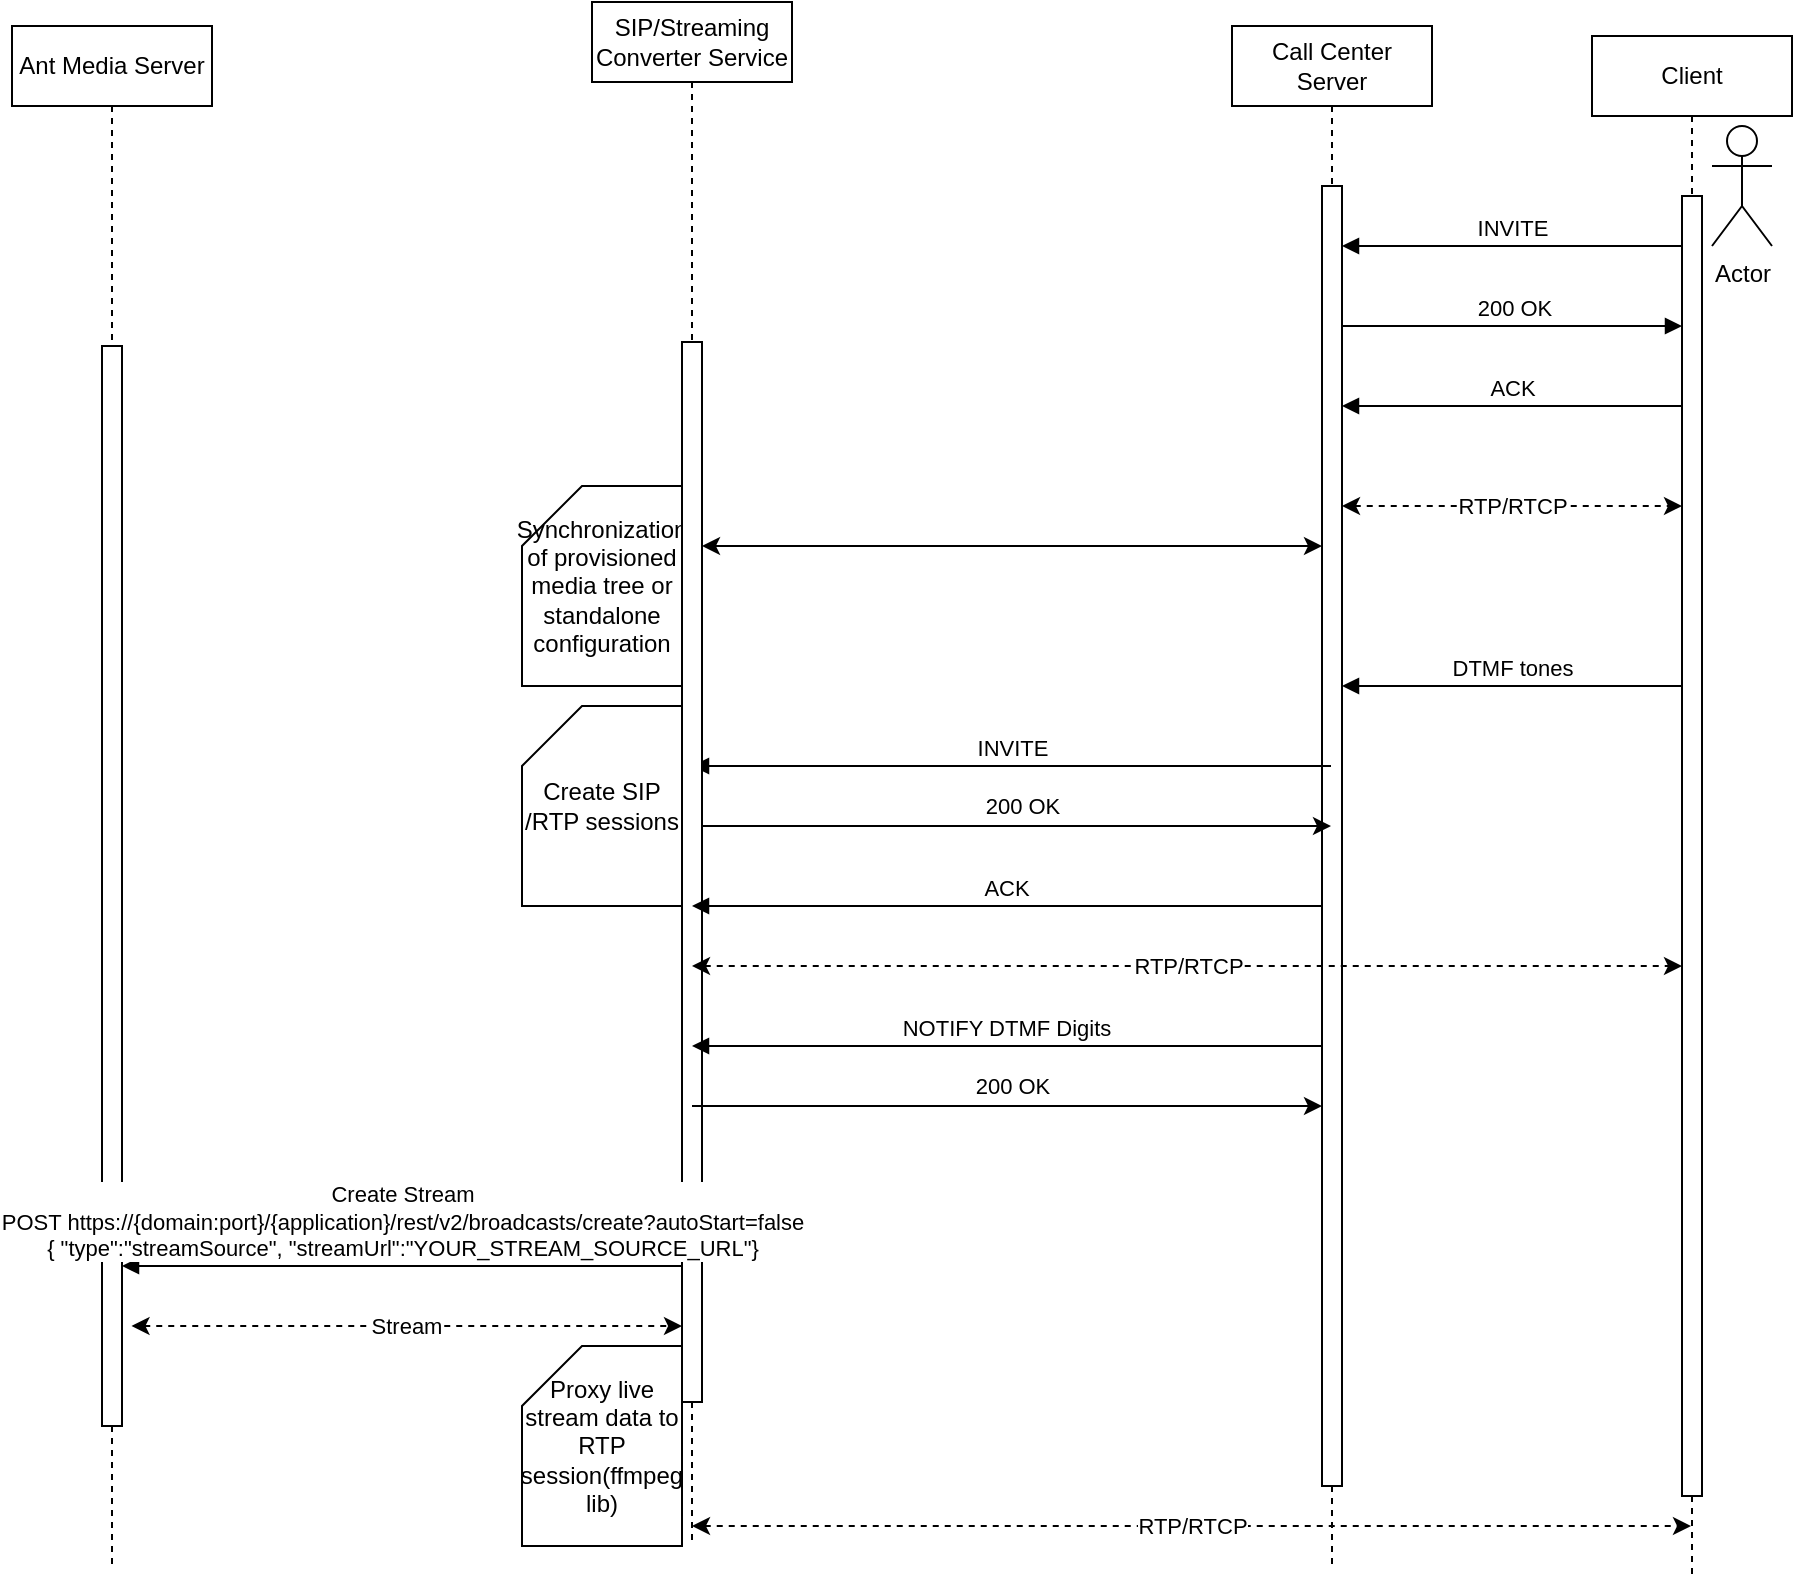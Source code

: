 <mxfile version="20.8.23" type="github" pages="4">
  <diagram name="Page-1" id="2YBvvXClWsGukQMizWep">
    <mxGraphModel dx="1235" dy="582" grid="1" gridSize="10" guides="1" tooltips="1" connect="1" arrows="1" fold="1" page="1" pageScale="1" pageWidth="1169" pageHeight="827" math="0" shadow="0">
      <root>
        <mxCell id="0" />
        <mxCell id="1" parent="0" />
        <mxCell id="aM9ryv3xv72pqoxQDRHE-5" value="Call Center Server" style="shape=umlLifeline;perimeter=lifelinePerimeter;whiteSpace=wrap;html=1;container=0;dropTarget=0;collapsible=0;recursiveResize=0;outlineConnect=0;portConstraint=eastwest;newEdgeStyle={&quot;edgeStyle&quot;:&quot;elbowEdgeStyle&quot;,&quot;elbow&quot;:&quot;vertical&quot;,&quot;curved&quot;:0,&quot;rounded&quot;:0};" parent="1" vertex="1">
          <mxGeometry x="690" y="40" width="100" height="770" as="geometry" />
        </mxCell>
        <mxCell id="aM9ryv3xv72pqoxQDRHE-6" value="" style="html=1;points=[];perimeter=orthogonalPerimeter;outlineConnect=0;targetShapes=umlLifeline;portConstraint=eastwest;newEdgeStyle={&quot;edgeStyle&quot;:&quot;elbowEdgeStyle&quot;,&quot;elbow&quot;:&quot;vertical&quot;,&quot;curved&quot;:0,&quot;rounded&quot;:0};" parent="aM9ryv3xv72pqoxQDRHE-5" vertex="1">
          <mxGeometry x="45" y="80" width="10" height="650" as="geometry" />
        </mxCell>
        <mxCell id="DD67O1B9OSoniIuFbWWG-1" value="Client" style="shape=umlLifeline;perimeter=lifelinePerimeter;whiteSpace=wrap;html=1;container=0;dropTarget=0;collapsible=0;recursiveResize=0;outlineConnect=0;portConstraint=eastwest;newEdgeStyle={&quot;edgeStyle&quot;:&quot;elbowEdgeStyle&quot;,&quot;elbow&quot;:&quot;vertical&quot;,&quot;curved&quot;:0,&quot;rounded&quot;:0};" parent="1" vertex="1">
          <mxGeometry x="870" y="45" width="100" height="770" as="geometry" />
        </mxCell>
        <mxCell id="DD67O1B9OSoniIuFbWWG-2" value="" style="html=1;points=[];perimeter=orthogonalPerimeter;outlineConnect=0;targetShapes=umlLifeline;portConstraint=eastwest;newEdgeStyle={&quot;edgeStyle&quot;:&quot;elbowEdgeStyle&quot;,&quot;elbow&quot;:&quot;vertical&quot;,&quot;curved&quot;:0,&quot;rounded&quot;:0};" parent="DD67O1B9OSoniIuFbWWG-1" vertex="1">
          <mxGeometry x="45" y="80" width="10" height="650" as="geometry" />
        </mxCell>
        <mxCell id="DD67O1B9OSoniIuFbWWG-3" value="INVITE" style="html=1;verticalAlign=bottom;endArrow=block;edgeStyle=elbowEdgeStyle;elbow=vertical;curved=0;rounded=0;" parent="1" source="DD67O1B9OSoniIuFbWWG-2" target="aM9ryv3xv72pqoxQDRHE-6" edge="1">
          <mxGeometry x="0.003" relative="1" as="geometry">
            <mxPoint x="245" y="140" as="sourcePoint" />
            <Array as="points">
              <mxPoint x="870" y="150" />
              <mxPoint x="830" y="170" />
              <mxPoint x="330" y="140" />
            </Array>
            <mxPoint x="760" y="130" as="targetPoint" />
            <mxPoint as="offset" />
          </mxGeometry>
        </mxCell>
        <mxCell id="DD67O1B9OSoniIuFbWWG-4" value="200 OK" style="html=1;verticalAlign=bottom;endArrow=block;edgeStyle=elbowEdgeStyle;elbow=vertical;curved=0;rounded=0;" parent="1" source="aM9ryv3xv72pqoxQDRHE-6" target="DD67O1B9OSoniIuFbWWG-2" edge="1">
          <mxGeometry x="0.003" relative="1" as="geometry">
            <mxPoint x="750.5" y="199" as="sourcePoint" />
            <Array as="points">
              <mxPoint x="860" y="190" />
              <mxPoint x="840" y="200" />
              <mxPoint x="861" y="159" />
              <mxPoint x="871" y="159" />
              <mxPoint x="861" y="149" />
              <mxPoint x="341" y="159" />
            </Array>
            <mxPoint x="900" y="210" as="targetPoint" />
            <mxPoint as="offset" />
          </mxGeometry>
        </mxCell>
        <mxCell id="DD67O1B9OSoniIuFbWWG-5" value="ACK" style="html=1;verticalAlign=bottom;endArrow=block;edgeStyle=elbowEdgeStyle;elbow=vertical;curved=0;rounded=0;" parent="1" source="DD67O1B9OSoniIuFbWWG-2" target="aM9ryv3xv72pqoxQDRHE-6" edge="1">
          <mxGeometry x="0.003" relative="1" as="geometry">
            <mxPoint x="900" y="240" as="sourcePoint" />
            <Array as="points">
              <mxPoint x="850" y="230" />
              <mxPoint x="870" y="220" />
              <mxPoint x="340" y="250" />
            </Array>
            <mxPoint x="770" y="240" as="targetPoint" />
            <mxPoint as="offset" />
          </mxGeometry>
        </mxCell>
        <mxCell id="DD67O1B9OSoniIuFbWWG-11" value="Ant Media Server" style="shape=umlLifeline;perimeter=lifelinePerimeter;whiteSpace=wrap;html=1;container=0;dropTarget=0;collapsible=0;recursiveResize=0;outlineConnect=0;portConstraint=eastwest;newEdgeStyle={&quot;edgeStyle&quot;:&quot;elbowEdgeStyle&quot;,&quot;elbow&quot;:&quot;vertical&quot;,&quot;curved&quot;:0,&quot;rounded&quot;:0};" parent="1" vertex="1">
          <mxGeometry x="80" y="40" width="100" height="770" as="geometry" />
        </mxCell>
        <mxCell id="DD67O1B9OSoniIuFbWWG-12" value="" style="html=1;points=[];perimeter=orthogonalPerimeter;outlineConnect=0;targetShapes=umlLifeline;portConstraint=eastwest;newEdgeStyle={&quot;edgeStyle&quot;:&quot;elbowEdgeStyle&quot;,&quot;elbow&quot;:&quot;vertical&quot;,&quot;curved&quot;:0,&quot;rounded&quot;:0};" parent="DD67O1B9OSoniIuFbWWG-11" vertex="1">
          <mxGeometry x="45" y="160" width="10" height="540" as="geometry" />
        </mxCell>
        <mxCell id="DD67O1B9OSoniIuFbWWG-13" value="DTMF tones" style="html=1;verticalAlign=bottom;endArrow=block;edgeStyle=elbowEdgeStyle;elbow=vertical;curved=0;rounded=0;" parent="1" source="DD67O1B9OSoniIuFbWWG-2" target="aM9ryv3xv72pqoxQDRHE-6" edge="1">
          <mxGeometry x="0.003" relative="1" as="geometry">
            <mxPoint x="900" y="370" as="sourcePoint" />
            <Array as="points">
              <mxPoint x="875" y="370" />
              <mxPoint x="835" y="390" />
              <mxPoint x="335" y="360" />
            </Array>
            <mxPoint x="760" y="370" as="targetPoint" />
            <mxPoint as="offset" />
          </mxGeometry>
        </mxCell>
        <mxCell id="DD67O1B9OSoniIuFbWWG-14" value="INVITE" style="html=1;verticalAlign=bottom;endArrow=block;edgeStyle=elbowEdgeStyle;elbow=vertical;curved=0;rounded=0;" parent="1" source="aM9ryv3xv72pqoxQDRHE-5" target="DD67O1B9OSoniIuFbWWG-26" edge="1">
          <mxGeometry x="0.003" relative="1" as="geometry">
            <mxPoint x="720" y="410" as="sourcePoint" />
            <Array as="points">
              <mxPoint x="680" y="410" />
              <mxPoint x="650" y="430" />
              <mxPoint x="600" y="340" />
              <mxPoint x="670" y="370" />
              <mxPoint x="920" y="310" />
              <mxPoint x="840" y="160" />
              <mxPoint x="340" y="130" />
            </Array>
            <mxPoint x="430" y="410" as="targetPoint" />
            <mxPoint as="offset" />
          </mxGeometry>
        </mxCell>
        <mxCell id="DD67O1B9OSoniIuFbWWG-15" value="Synchronization of provisioned media tree or standalone configuration" style="shape=card;whiteSpace=wrap;html=1;" parent="1" vertex="1">
          <mxGeometry x="335" y="270" width="80" height="100" as="geometry" />
        </mxCell>
        <mxCell id="DD67O1B9OSoniIuFbWWG-18" value="" style="endArrow=classic;startArrow=classic;html=1;rounded=0;" parent="1" source="DD67O1B9OSoniIuFbWWG-27" target="aM9ryv3xv72pqoxQDRHE-6" edge="1">
          <mxGeometry width="50" height="50" relative="1" as="geometry">
            <mxPoint x="450" y="300" as="sourcePoint" />
            <mxPoint x="740" y="300" as="targetPoint" />
            <Array as="points">
              <mxPoint x="500" y="300" />
            </Array>
          </mxGeometry>
        </mxCell>
        <mxCell id="DD67O1B9OSoniIuFbWWG-22" value="RTP/RTCP" style="endArrow=classic;startArrow=classic;html=1;rounded=0;strokeColor=default;dashed=1;" parent="1" source="aM9ryv3xv72pqoxQDRHE-6" target="DD67O1B9OSoniIuFbWWG-2" edge="1">
          <mxGeometry width="50" height="50" relative="1" as="geometry">
            <mxPoint x="760" y="280" as="sourcePoint" />
            <mxPoint x="900" y="280" as="targetPoint" />
            <Array as="points">
              <mxPoint x="840" y="280" />
            </Array>
          </mxGeometry>
        </mxCell>
        <mxCell id="DD67O1B9OSoniIuFbWWG-24" value="Create SIP&lt;br&gt;/RTP sessions" style="shape=card;whiteSpace=wrap;html=1;" parent="1" vertex="1">
          <mxGeometry x="335" y="380" width="80" height="100" as="geometry" />
        </mxCell>
        <mxCell id="DD67O1B9OSoniIuFbWWG-25" value="RTP/RTCP" style="endArrow=classic;startArrow=classic;html=1;rounded=0;strokeColor=default;dashed=1;" parent="1" source="DD67O1B9OSoniIuFbWWG-26" target="DD67O1B9OSoniIuFbWWG-1" edge="1">
          <mxGeometry width="50" height="50" relative="1" as="geometry">
            <mxPoint x="430" y="790" as="sourcePoint" />
            <mxPoint x="900.5" y="790" as="targetPoint" />
            <Array as="points">
              <mxPoint x="675.5" y="790" />
            </Array>
          </mxGeometry>
        </mxCell>
        <mxCell id="DD67O1B9OSoniIuFbWWG-26" value="SIP/Streaming Converter Service" style="shape=umlLifeline;perimeter=lifelinePerimeter;whiteSpace=wrap;html=1;container=0;dropTarget=0;collapsible=0;recursiveResize=0;outlineConnect=0;portConstraint=eastwest;newEdgeStyle={&quot;edgeStyle&quot;:&quot;elbowEdgeStyle&quot;,&quot;elbow&quot;:&quot;vertical&quot;,&quot;curved&quot;:0,&quot;rounded&quot;:0};" parent="1" vertex="1">
          <mxGeometry x="370" y="28" width="100" height="770" as="geometry" />
        </mxCell>
        <mxCell id="DD67O1B9OSoniIuFbWWG-27" value="" style="html=1;points=[];perimeter=orthogonalPerimeter;outlineConnect=0;targetShapes=umlLifeline;portConstraint=eastwest;newEdgeStyle={&quot;edgeStyle&quot;:&quot;elbowEdgeStyle&quot;,&quot;elbow&quot;:&quot;vertical&quot;,&quot;curved&quot;:0,&quot;rounded&quot;:0};" parent="DD67O1B9OSoniIuFbWWG-26" vertex="1">
          <mxGeometry x="45" y="170" width="10" height="530" as="geometry" />
        </mxCell>
        <mxCell id="DD67O1B9OSoniIuFbWWG-28" value="Create Stream&lt;br&gt;POST https://{domain:port}/{application}/rest/v2/broadcasts/create?autoStart=false&lt;br&gt;{ &quot;type&quot;:&quot;streamSource&quot;, &quot;streamUrl&quot;:&quot;YOUR_STREAM_SOURCE_URL&quot;}" style="html=1;verticalAlign=bottom;endArrow=block;edgeStyle=elbowEdgeStyle;elbow=vertical;curved=0;rounded=0;" parent="1" edge="1">
          <mxGeometry x="0.003" relative="1" as="geometry">
            <mxPoint x="415.0" y="660" as="sourcePoint" />
            <Array as="points">
              <mxPoint x="290" y="660" />
              <mxPoint x="390" y="630" />
              <mxPoint x="360" y="650" />
              <mxPoint x="310" y="560" />
              <mxPoint x="380" y="590" />
              <mxPoint x="630" y="530" />
              <mxPoint x="550" y="380" />
              <mxPoint x="50" y="350" />
            </Array>
            <mxPoint x="135" y="660" as="targetPoint" />
            <mxPoint as="offset" />
          </mxGeometry>
        </mxCell>
        <mxCell id="DD67O1B9OSoniIuFbWWG-29" value="" style="endArrow=classic;html=1;rounded=0;strokeColor=default;" parent="1" source="DD67O1B9OSoniIuFbWWG-27" target="aM9ryv3xv72pqoxQDRHE-5" edge="1">
          <mxGeometry width="50" height="50" relative="1" as="geometry">
            <mxPoint x="425.0" y="440" as="sourcePoint" />
            <mxPoint x="720" y="440" as="targetPoint" />
            <Array as="points">
              <mxPoint x="650" y="440" />
            </Array>
          </mxGeometry>
        </mxCell>
        <mxCell id="DD67O1B9OSoniIuFbWWG-31" value="200 OK" style="edgeLabel;html=1;align=center;verticalAlign=middle;resizable=0;points=[];" parent="DD67O1B9OSoniIuFbWWG-29" vertex="1" connectable="0">
          <mxGeometry x="0.015" y="4" relative="1" as="geometry">
            <mxPoint y="-6" as="offset" />
          </mxGeometry>
        </mxCell>
        <mxCell id="DD67O1B9OSoniIuFbWWG-33" value="ACK" style="html=1;verticalAlign=bottom;endArrow=block;edgeStyle=elbowEdgeStyle;elbow=vertical;curved=0;rounded=0;" parent="1" source="aM9ryv3xv72pqoxQDRHE-6" target="DD67O1B9OSoniIuFbWWG-26" edge="1">
          <mxGeometry x="0.003" relative="1" as="geometry">
            <mxPoint x="720" y="480" as="sourcePoint" />
            <Array as="points">
              <mxPoint x="680" y="480" />
              <mxPoint x="650" y="500" />
              <mxPoint x="600" y="410" />
              <mxPoint x="670" y="440" />
              <mxPoint x="920" y="380" />
              <mxPoint x="840" y="230" />
              <mxPoint x="340" y="200" />
            </Array>
            <mxPoint x="450" y="480" as="targetPoint" />
            <mxPoint as="offset" />
          </mxGeometry>
        </mxCell>
        <mxCell id="DD67O1B9OSoniIuFbWWG-34" value="Stream" style="endArrow=classic;startArrow=classic;html=1;rounded=0;strokeColor=default;dashed=1;" parent="1" edge="1">
          <mxGeometry x="-0.004" width="50" height="50" relative="1" as="geometry">
            <mxPoint x="139.75" y="690" as="sourcePoint" />
            <mxPoint x="415.0" y="690" as="targetPoint" />
            <Array as="points">
              <mxPoint x="385.25" y="690" />
            </Array>
            <mxPoint as="offset" />
          </mxGeometry>
        </mxCell>
        <mxCell id="DD67O1B9OSoniIuFbWWG-35" value="Proxy live stream data to RTP session(ffmpeg lib)" style="shape=card;whiteSpace=wrap;html=1;" parent="1" vertex="1">
          <mxGeometry x="335" y="700" width="80" height="100" as="geometry" />
        </mxCell>
        <mxCell id="DD67O1B9OSoniIuFbWWG-36" value="RTP/RTCP" style="endArrow=classic;startArrow=classic;html=1;rounded=0;strokeColor=default;dashed=1;" parent="1" source="DD67O1B9OSoniIuFbWWG-26" target="DD67O1B9OSoniIuFbWWG-2" edge="1">
          <mxGeometry width="50" height="50" relative="1" as="geometry">
            <mxPoint x="450" y="510" as="sourcePoint" />
            <mxPoint x="890" y="510" as="targetPoint" />
            <Array as="points">
              <mxPoint x="675.5" y="510" />
            </Array>
          </mxGeometry>
        </mxCell>
        <mxCell id="DD67O1B9OSoniIuFbWWG-37" value="NOTIFY DTMF Digits" style="html=1;verticalAlign=bottom;endArrow=block;edgeStyle=elbowEdgeStyle;elbow=vertical;curved=0;rounded=0;" parent="1" source="aM9ryv3xv72pqoxQDRHE-6" target="DD67O1B9OSoniIuFbWWG-26" edge="1">
          <mxGeometry x="0.003" relative="1" as="geometry">
            <mxPoint x="720" y="550" as="sourcePoint" />
            <Array as="points">
              <mxPoint x="680" y="550" />
              <mxPoint x="650" y="570" />
              <mxPoint x="600" y="480" />
              <mxPoint x="670" y="510" />
              <mxPoint x="920" y="450" />
              <mxPoint x="840" y="300" />
              <mxPoint x="340" y="270" />
            </Array>
            <mxPoint x="450" y="550" as="targetPoint" />
            <mxPoint as="offset" />
          </mxGeometry>
        </mxCell>
        <mxCell id="DD67O1B9OSoniIuFbWWG-38" value="" style="endArrow=classic;html=1;rounded=0;strokeColor=default;" parent="1" source="DD67O1B9OSoniIuFbWWG-26" target="aM9ryv3xv72pqoxQDRHE-6" edge="1">
          <mxGeometry width="50" height="50" relative="1" as="geometry">
            <mxPoint x="450" y="580" as="sourcePoint" />
            <mxPoint x="720" y="580" as="targetPoint" />
            <Array as="points">
              <mxPoint x="650" y="580" />
            </Array>
          </mxGeometry>
        </mxCell>
        <mxCell id="DD67O1B9OSoniIuFbWWG-39" value="200 OK" style="edgeLabel;html=1;align=center;verticalAlign=middle;resizable=0;points=[];" parent="DD67O1B9OSoniIuFbWWG-38" vertex="1" connectable="0">
          <mxGeometry x="0.015" y="4" relative="1" as="geometry">
            <mxPoint y="-6" as="offset" />
          </mxGeometry>
        </mxCell>
        <mxCell id="dTiGiV_YrJ4YOTZFg8h_-1" value="Actor" style="shape=umlActor;verticalLabelPosition=bottom;verticalAlign=top;html=1;outlineConnect=0;" parent="1" vertex="1">
          <mxGeometry x="930" y="90" width="30" height="60" as="geometry" />
        </mxCell>
      </root>
    </mxGraphModel>
  </diagram>
  <diagram name="Kopyası Page-1" id="iPNiJZSY_i6xvGlJ2TiY">
    <mxGraphModel dx="1235" dy="578" grid="1" gridSize="10" guides="1" tooltips="1" connect="1" arrows="1" fold="1" page="1" pageScale="1" pageWidth="1169" pageHeight="827" math="0" shadow="0">
      <root>
        <mxCell id="HNETgIzHI6axtzU-nUiD-0" />
        <mxCell id="HNETgIzHI6axtzU-nUiD-1" parent="HNETgIzHI6axtzU-nUiD-0" />
        <mxCell id="HNETgIzHI6axtzU-nUiD-2" value="Call Center Server" style="shape=umlLifeline;perimeter=lifelinePerimeter;whiteSpace=wrap;html=1;container=0;dropTarget=0;collapsible=0;recursiveResize=0;outlineConnect=0;portConstraint=eastwest;newEdgeStyle={&quot;edgeStyle&quot;:&quot;elbowEdgeStyle&quot;,&quot;elbow&quot;:&quot;vertical&quot;,&quot;curved&quot;:0,&quot;rounded&quot;:0};" vertex="1" parent="HNETgIzHI6axtzU-nUiD-1">
          <mxGeometry x="690" y="40" width="100" height="770" as="geometry" />
        </mxCell>
        <mxCell id="HNETgIzHI6axtzU-nUiD-4" value="Client" style="shape=umlLifeline;perimeter=lifelinePerimeter;whiteSpace=wrap;html=1;container=0;dropTarget=0;collapsible=0;recursiveResize=0;outlineConnect=0;portConstraint=eastwest;newEdgeStyle={&quot;edgeStyle&quot;:&quot;elbowEdgeStyle&quot;,&quot;elbow&quot;:&quot;vertical&quot;,&quot;curved&quot;:0,&quot;rounded&quot;:0};" vertex="1" parent="HNETgIzHI6axtzU-nUiD-1">
          <mxGeometry x="870" y="45" width="100" height="770" as="geometry" />
        </mxCell>
        <mxCell id="HNETgIzHI6axtzU-nUiD-6" value="INVITE" style="html=1;verticalAlign=bottom;endArrow=block;edgeStyle=elbowEdgeStyle;elbow=vertical;curved=0;rounded=0;" edge="1" parent="HNETgIzHI6axtzU-nUiD-1">
          <mxGeometry x="0.003" relative="1" as="geometry">
            <mxPoint x="915" y="150" as="sourcePoint" />
            <Array as="points">
              <mxPoint x="870" y="150" />
              <mxPoint x="830" y="170" />
              <mxPoint x="330" y="140" />
            </Array>
            <mxPoint x="745" y="150" as="targetPoint" />
            <mxPoint as="offset" />
          </mxGeometry>
        </mxCell>
        <mxCell id="HNETgIzHI6axtzU-nUiD-7" value="200 OK" style="html=1;verticalAlign=bottom;endArrow=block;edgeStyle=elbowEdgeStyle;elbow=vertical;curved=0;rounded=0;" edge="1" parent="HNETgIzHI6axtzU-nUiD-1">
          <mxGeometry x="0.003" relative="1" as="geometry">
            <mxPoint x="745" y="190" as="sourcePoint" />
            <Array as="points">
              <mxPoint x="860" y="190" />
              <mxPoint x="840" y="200" />
              <mxPoint x="861" y="159" />
              <mxPoint x="871" y="159" />
              <mxPoint x="861" y="149" />
              <mxPoint x="341" y="159" />
            </Array>
            <mxPoint x="915" y="190" as="targetPoint" />
            <mxPoint as="offset" />
          </mxGeometry>
        </mxCell>
        <mxCell id="HNETgIzHI6axtzU-nUiD-8" value="ACK" style="html=1;verticalAlign=bottom;endArrow=block;edgeStyle=elbowEdgeStyle;elbow=vertical;curved=0;rounded=0;" edge="1" parent="HNETgIzHI6axtzU-nUiD-1">
          <mxGeometry x="0.003" relative="1" as="geometry">
            <mxPoint x="915" y="230" as="sourcePoint" />
            <Array as="points">
              <mxPoint x="850" y="230" />
              <mxPoint x="870" y="220" />
              <mxPoint x="340" y="250" />
            </Array>
            <mxPoint x="745" y="230" as="targetPoint" />
            <mxPoint as="offset" />
          </mxGeometry>
        </mxCell>
        <mxCell id="HNETgIzHI6axtzU-nUiD-9" value="Ant Media Server" style="shape=umlLifeline;perimeter=lifelinePerimeter;whiteSpace=wrap;html=1;container=0;dropTarget=0;collapsible=0;recursiveResize=0;outlineConnect=0;portConstraint=eastwest;newEdgeStyle={&quot;edgeStyle&quot;:&quot;elbowEdgeStyle&quot;,&quot;elbow&quot;:&quot;vertical&quot;,&quot;curved&quot;:0,&quot;rounded&quot;:0};" vertex="1" parent="HNETgIzHI6axtzU-nUiD-1">
          <mxGeometry x="80" y="40" width="100" height="770" as="geometry" />
        </mxCell>
        <mxCell id="HNETgIzHI6axtzU-nUiD-12" value="INVITE" style="html=1;verticalAlign=bottom;endArrow=block;edgeStyle=elbowEdgeStyle;elbow=vertical;curved=0;rounded=0;" edge="1" parent="HNETgIzHI6axtzU-nUiD-1" target="HNETgIzHI6axtzU-nUiD-18">
          <mxGeometry x="0.003" relative="1" as="geometry">
            <mxPoint x="915" y="410" as="sourcePoint" />
            <Array as="points">
              <mxPoint x="680" y="410" />
              <mxPoint x="650" y="430" />
              <mxPoint x="600" y="340" />
              <mxPoint x="670" y="370" />
              <mxPoint x="920" y="310" />
              <mxPoint x="840" y="160" />
              <mxPoint x="340" y="130" />
            </Array>
            <mxPoint x="430" y="410" as="targetPoint" />
            <mxPoint as="offset" />
          </mxGeometry>
        </mxCell>
        <mxCell id="HNETgIzHI6axtzU-nUiD-15" value="RTP/RTCP" style="endArrow=classic;startArrow=classic;html=1;rounded=0;strokeColor=default;dashed=1;" edge="1" parent="HNETgIzHI6axtzU-nUiD-1">
          <mxGeometry width="50" height="50" relative="1" as="geometry">
            <mxPoint x="745" y="280" as="sourcePoint" />
            <mxPoint x="915" y="280" as="targetPoint" />
            <Array as="points">
              <mxPoint x="840" y="280" />
            </Array>
          </mxGeometry>
        </mxCell>
        <mxCell id="HNETgIzHI6axtzU-nUiD-16" value="Create SIP&lt;br&gt;/RTP sessions" style="shape=card;whiteSpace=wrap;html=1;" vertex="1" parent="HNETgIzHI6axtzU-nUiD-1">
          <mxGeometry x="335" y="380" width="80" height="100" as="geometry" />
        </mxCell>
        <mxCell id="HNETgIzHI6axtzU-nUiD-17" value="RTP/RTCP" style="endArrow=classic;startArrow=classic;html=1;rounded=0;strokeColor=default;dashed=1;" edge="1" parent="HNETgIzHI6axtzU-nUiD-1" source="HNETgIzHI6axtzU-nUiD-18" target="HNETgIzHI6axtzU-nUiD-4">
          <mxGeometry width="50" height="50" relative="1" as="geometry">
            <mxPoint x="430" y="790" as="sourcePoint" />
            <mxPoint x="900.5" y="790" as="targetPoint" />
            <Array as="points">
              <mxPoint x="675.5" y="790" />
            </Array>
          </mxGeometry>
        </mxCell>
        <mxCell id="HNETgIzHI6axtzU-nUiD-18" value="SIP/Streaming Converter Service" style="shape=umlLifeline;perimeter=lifelinePerimeter;whiteSpace=wrap;html=1;container=0;dropTarget=0;collapsible=0;recursiveResize=0;outlineConnect=0;portConstraint=eastwest;newEdgeStyle={&quot;edgeStyle&quot;:&quot;elbowEdgeStyle&quot;,&quot;elbow&quot;:&quot;vertical&quot;,&quot;curved&quot;:0,&quot;rounded&quot;:0};" vertex="1" parent="HNETgIzHI6axtzU-nUiD-1">
          <mxGeometry x="370" y="28" width="100" height="770" as="geometry" />
        </mxCell>
        <mxCell id="HNETgIzHI6axtzU-nUiD-20" value="Create Stream&lt;br&gt;POST https://{domain:port}/{application}/rest/v2/broadcasts/create?autoStart=false&lt;br&gt;{ &quot;type&quot;:&quot;streamSource&quot;, &quot;streamUrl&quot;:&quot;YOUR_STREAM_SOURCE_URL&quot;}" style="html=1;verticalAlign=bottom;endArrow=block;edgeStyle=elbowEdgeStyle;elbow=vertical;curved=0;rounded=0;" edge="1" parent="HNETgIzHI6axtzU-nUiD-1">
          <mxGeometry x="0.003" relative="1" as="geometry">
            <mxPoint x="415.0" y="660" as="sourcePoint" />
            <Array as="points">
              <mxPoint x="290" y="660" />
              <mxPoint x="390" y="630" />
              <mxPoint x="360" y="650" />
              <mxPoint x="310" y="560" />
              <mxPoint x="380" y="590" />
              <mxPoint x="630" y="530" />
              <mxPoint x="550" y="380" />
              <mxPoint x="50" y="350" />
            </Array>
            <mxPoint x="135" y="660" as="targetPoint" />
            <mxPoint as="offset" />
          </mxGeometry>
        </mxCell>
        <mxCell id="HNETgIzHI6axtzU-nUiD-21" value="" style="endArrow=classic;html=1;rounded=0;strokeColor=default;" edge="1" parent="HNETgIzHI6axtzU-nUiD-1" source="HNETgIzHI6axtzU-nUiD-18" target="HNETgIzHI6axtzU-nUiD-4">
          <mxGeometry width="50" height="50" relative="1" as="geometry">
            <mxPoint x="425.0" y="440" as="sourcePoint" />
            <mxPoint x="720" y="440" as="targetPoint" />
            <Array as="points">
              <mxPoint x="580" y="440" />
              <mxPoint x="650" y="440" />
            </Array>
          </mxGeometry>
        </mxCell>
        <mxCell id="HNETgIzHI6axtzU-nUiD-22" value="200 OK" style="edgeLabel;html=1;align=center;verticalAlign=middle;resizable=0;points=[];" vertex="1" connectable="0" parent="HNETgIzHI6axtzU-nUiD-21">
          <mxGeometry x="0.015" y="4" relative="1" as="geometry">
            <mxPoint y="-6" as="offset" />
          </mxGeometry>
        </mxCell>
        <mxCell id="HNETgIzHI6axtzU-nUiD-23" value="ACK" style="html=1;verticalAlign=bottom;endArrow=block;edgeStyle=elbowEdgeStyle;elbow=vertical;curved=0;rounded=0;" edge="1" parent="HNETgIzHI6axtzU-nUiD-1" target="HNETgIzHI6axtzU-nUiD-18">
          <mxGeometry x="0.003" relative="1" as="geometry">
            <mxPoint x="915" y="480" as="sourcePoint" />
            <Array as="points">
              <mxPoint x="680" y="480" />
              <mxPoint x="650" y="500" />
              <mxPoint x="600" y="410" />
              <mxPoint x="670" y="440" />
              <mxPoint x="920" y="380" />
              <mxPoint x="840" y="230" />
              <mxPoint x="340" y="200" />
            </Array>
            <mxPoint x="450" y="480" as="targetPoint" />
            <mxPoint as="offset" />
          </mxGeometry>
        </mxCell>
        <mxCell id="HNETgIzHI6axtzU-nUiD-24" value="Stream" style="endArrow=classic;startArrow=classic;html=1;rounded=0;strokeColor=default;dashed=1;" edge="1" parent="HNETgIzHI6axtzU-nUiD-1">
          <mxGeometry x="-0.004" width="50" height="50" relative="1" as="geometry">
            <mxPoint x="139.75" y="690" as="sourcePoint" />
            <mxPoint x="415.0" y="690" as="targetPoint" />
            <Array as="points">
              <mxPoint x="385.25" y="690" />
            </Array>
            <mxPoint as="offset" />
          </mxGeometry>
        </mxCell>
        <mxCell id="HNETgIzHI6axtzU-nUiD-25" value="Proxy live stream data to RTP session(ffmpeg lib)" style="shape=card;whiteSpace=wrap;html=1;" vertex="1" parent="HNETgIzHI6axtzU-nUiD-1">
          <mxGeometry x="335" y="700" width="80" height="100" as="geometry" />
        </mxCell>
        <mxCell id="HNETgIzHI6axtzU-nUiD-26" value="RTP/RTCP" style="endArrow=classic;startArrow=classic;html=1;rounded=0;strokeColor=default;dashed=1;" edge="1" parent="HNETgIzHI6axtzU-nUiD-1">
          <mxGeometry width="50" height="50" relative="1" as="geometry">
            <mxPoint x="420.004" y="500" as="sourcePoint" />
            <mxPoint x="915.68" y="500" as="targetPoint" />
            <Array as="points">
              <mxPoint x="676.18" y="500" />
              <mxPoint x="730.68" y="500" />
            </Array>
          </mxGeometry>
        </mxCell>
        <mxCell id="HNETgIzHI6axtzU-nUiD-30" value="Actor" style="shape=umlActor;verticalLabelPosition=bottom;verticalAlign=top;html=1;outlineConnect=0;" vertex="1" parent="HNETgIzHI6axtzU-nUiD-1">
          <mxGeometry x="930" y="90" width="30" height="60" as="geometry" />
        </mxCell>
        <mxCell id="XQzhbtL_lVbACgkgBYAD-0" value="REFER" style="html=1;verticalAlign=bottom;endArrow=block;edgeStyle=elbowEdgeStyle;elbow=vertical;curved=0;rounded=0;" edge="1" parent="HNETgIzHI6axtzU-nUiD-1" source="HNETgIzHI6axtzU-nUiD-2" target="HNETgIzHI6axtzU-nUiD-4">
          <mxGeometry x="0.003" relative="1" as="geometry">
            <mxPoint x="1005" y="412" as="sourcePoint" />
            <Array as="points">
              <mxPoint x="850" y="330" />
              <mxPoint x="960" y="412" />
              <mxPoint x="920" y="432" />
              <mxPoint x="420" y="402" />
            </Array>
            <mxPoint x="840" y="460" as="targetPoint" />
            <mxPoint as="offset" />
          </mxGeometry>
        </mxCell>
        <mxCell id="XQzhbtL_lVbACgkgBYAD-1" value="202 ACCEPTED" style="html=1;verticalAlign=bottom;endArrow=block;edgeStyle=elbowEdgeStyle;elbow=vertical;curved=0;rounded=0;" edge="1" parent="HNETgIzHI6axtzU-nUiD-1" source="HNETgIzHI6axtzU-nUiD-4">
          <mxGeometry x="0.059" relative="1" as="geometry">
            <mxPoint x="920" y="359" as="sourcePoint" />
            <Array as="points">
              <mxPoint x="860" y="350" />
              <mxPoint x="880" y="360" />
              <mxPoint x="780" y="370" />
              <mxPoint x="875" y="360" />
              <mxPoint x="835" y="380" />
              <mxPoint x="335" y="350" />
            </Array>
            <mxPoint x="745" y="350" as="targetPoint" />
            <mxPoint x="-1" as="offset" />
          </mxGeometry>
        </mxCell>
        <mxCell id="vf-F5an7gjwNnI28IK-H-0" value="" style="endArrow=classic;html=1;rounded=0;" edge="1" parent="HNETgIzHI6axtzU-nUiD-1">
          <mxGeometry width="50" height="50" relative="1" as="geometry">
            <mxPoint x="915" y="520" as="sourcePoint" />
            <mxPoint x="739.324" y="520" as="targetPoint" />
            <Array as="points">
              <mxPoint x="870" y="520" />
              <mxPoint x="830" y="520" />
            </Array>
          </mxGeometry>
        </mxCell>
        <mxCell id="vf-F5an7gjwNnI28IK-H-1" value="NOTIFY" style="edgeLabel;html=1;align=center;verticalAlign=middle;resizable=0;points=[];" vertex="1" connectable="0" parent="vf-F5an7gjwNnI28IK-H-0">
          <mxGeometry x="0.193" y="2" relative="1" as="geometry">
            <mxPoint x="30" y="-12" as="offset" />
          </mxGeometry>
        </mxCell>
        <mxCell id="vf-F5an7gjwNnI28IK-H-2" value="200 OK" style="html=1;verticalAlign=bottom;endArrow=block;edgeStyle=elbowEdgeStyle;elbow=vertical;curved=0;rounded=0;" edge="1" parent="HNETgIzHI6axtzU-nUiD-1">
          <mxGeometry x="0.003" relative="1" as="geometry">
            <mxPoint x="750" y="550" as="sourcePoint" />
            <Array as="points">
              <mxPoint x="865" y="550" />
              <mxPoint x="845" y="560" />
              <mxPoint x="866" y="519" />
              <mxPoint x="876" y="519" />
              <mxPoint x="866" y="509" />
              <mxPoint x="346" y="519" />
            </Array>
            <mxPoint x="920" y="550" as="targetPoint" />
            <mxPoint as="offset" />
          </mxGeometry>
        </mxCell>
        <mxCell id="vf-F5an7gjwNnI28IK-H-3" value="BYE" style="html=1;verticalAlign=bottom;endArrow=block;edgeStyle=elbowEdgeStyle;elbow=vertical;curved=0;rounded=0;" edge="1" parent="HNETgIzHI6axtzU-nUiD-1">
          <mxGeometry x="0.003" relative="1" as="geometry">
            <mxPoint x="740" y="580" as="sourcePoint" />
            <Array as="points">
              <mxPoint x="851" y="580" />
              <mxPoint x="961" y="662" />
              <mxPoint x="921" y="682" />
              <mxPoint x="421" y="652" />
            </Array>
            <mxPoint x="921" y="580" as="targetPoint" />
            <mxPoint as="offset" />
          </mxGeometry>
        </mxCell>
        <mxCell id="vf-F5an7gjwNnI28IK-H-4" value="200 OK" style="html=1;verticalAlign=bottom;endArrow=block;edgeStyle=elbowEdgeStyle;elbow=vertical;curved=0;rounded=0;" edge="1" parent="HNETgIzHI6axtzU-nUiD-1">
          <mxGeometry x="-0.143" relative="1" as="geometry">
            <mxPoint x="915" y="610" as="sourcePoint" />
            <Array as="points">
              <mxPoint x="855" y="610" />
              <mxPoint x="875" y="620" />
              <mxPoint x="775" y="630" />
              <mxPoint x="870" y="620" />
              <mxPoint x="830" y="640" />
              <mxPoint x="330" y="610" />
            </Array>
            <mxPoint x="740" y="610" as="targetPoint" />
            <mxPoint as="offset" />
          </mxGeometry>
        </mxCell>
      </root>
    </mxGraphModel>
  </diagram>
  <diagram name="Kopyası Kopyası Page-1" id="E65fTKjv-WSZYr5LDFdM">
    <mxGraphModel dx="1050" dy="491" grid="1" gridSize="10" guides="1" tooltips="1" connect="1" arrows="1" fold="1" page="1" pageScale="1" pageWidth="1169" pageHeight="827" math="0" shadow="0">
      <root>
        <mxCell id="hefCXwqj5WZnkLsfWtZ0-0" />
        <mxCell id="hefCXwqj5WZnkLsfWtZ0-1" parent="hefCXwqj5WZnkLsfWtZ0-0" />
        <mxCell id="hefCXwqj5WZnkLsfWtZ0-2" value="Call Center Server" style="shape=umlLifeline;perimeter=lifelinePerimeter;whiteSpace=wrap;html=1;container=0;dropTarget=0;collapsible=0;recursiveResize=0;outlineConnect=0;portConstraint=eastwest;newEdgeStyle={&quot;edgeStyle&quot;:&quot;elbowEdgeStyle&quot;,&quot;elbow&quot;:&quot;vertical&quot;,&quot;curved&quot;:0,&quot;rounded&quot;:0};" vertex="1" parent="hefCXwqj5WZnkLsfWtZ0-1">
          <mxGeometry x="690" y="40" width="100" height="770" as="geometry" />
        </mxCell>
        <mxCell id="hefCXwqj5WZnkLsfWtZ0-3" value="" style="html=1;points=[];perimeter=orthogonalPerimeter;outlineConnect=0;targetShapes=umlLifeline;portConstraint=eastwest;newEdgeStyle={&quot;edgeStyle&quot;:&quot;elbowEdgeStyle&quot;,&quot;elbow&quot;:&quot;vertical&quot;,&quot;curved&quot;:0,&quot;rounded&quot;:0};" vertex="1" parent="hefCXwqj5WZnkLsfWtZ0-2">
          <mxGeometry x="45" y="80" width="10" height="650" as="geometry" />
        </mxCell>
        <mxCell id="hefCXwqj5WZnkLsfWtZ0-4" value="Client" style="shape=umlLifeline;perimeter=lifelinePerimeter;whiteSpace=wrap;html=1;container=0;dropTarget=0;collapsible=0;recursiveResize=0;outlineConnect=0;portConstraint=eastwest;newEdgeStyle={&quot;edgeStyle&quot;:&quot;elbowEdgeStyle&quot;,&quot;elbow&quot;:&quot;vertical&quot;,&quot;curved&quot;:0,&quot;rounded&quot;:0};" vertex="1" parent="hefCXwqj5WZnkLsfWtZ0-1">
          <mxGeometry x="870" y="45" width="100" height="770" as="geometry" />
        </mxCell>
        <mxCell id="hefCXwqj5WZnkLsfWtZ0-5" value="" style="html=1;points=[];perimeter=orthogonalPerimeter;outlineConnect=0;targetShapes=umlLifeline;portConstraint=eastwest;newEdgeStyle={&quot;edgeStyle&quot;:&quot;elbowEdgeStyle&quot;,&quot;elbow&quot;:&quot;vertical&quot;,&quot;curved&quot;:0,&quot;rounded&quot;:0};" vertex="1" parent="hefCXwqj5WZnkLsfWtZ0-4">
          <mxGeometry x="45" y="80" width="10" height="650" as="geometry" />
        </mxCell>
        <mxCell id="hefCXwqj5WZnkLsfWtZ0-6" value="INVITE" style="html=1;verticalAlign=bottom;endArrow=block;edgeStyle=elbowEdgeStyle;elbow=vertical;curved=0;rounded=0;" edge="1" parent="hefCXwqj5WZnkLsfWtZ0-1" source="hefCXwqj5WZnkLsfWtZ0-5" target="hefCXwqj5WZnkLsfWtZ0-3">
          <mxGeometry x="0.003" relative="1" as="geometry">
            <mxPoint x="245" y="140" as="sourcePoint" />
            <Array as="points">
              <mxPoint x="870" y="150" />
              <mxPoint x="830" y="170" />
              <mxPoint x="330" y="140" />
            </Array>
            <mxPoint x="760" y="130" as="targetPoint" />
            <mxPoint as="offset" />
          </mxGeometry>
        </mxCell>
        <mxCell id="hefCXwqj5WZnkLsfWtZ0-7" value="200 OK" style="html=1;verticalAlign=bottom;endArrow=block;edgeStyle=elbowEdgeStyle;elbow=vertical;curved=0;rounded=0;" edge="1" parent="hefCXwqj5WZnkLsfWtZ0-1" source="hefCXwqj5WZnkLsfWtZ0-3" target="hefCXwqj5WZnkLsfWtZ0-5">
          <mxGeometry x="0.003" relative="1" as="geometry">
            <mxPoint x="750.5" y="199" as="sourcePoint" />
            <Array as="points">
              <mxPoint x="860" y="190" />
              <mxPoint x="840" y="200" />
              <mxPoint x="861" y="159" />
              <mxPoint x="871" y="159" />
              <mxPoint x="861" y="149" />
              <mxPoint x="341" y="159" />
            </Array>
            <mxPoint x="900" y="210" as="targetPoint" />
            <mxPoint as="offset" />
          </mxGeometry>
        </mxCell>
        <mxCell id="hefCXwqj5WZnkLsfWtZ0-8" value="ACK" style="html=1;verticalAlign=bottom;endArrow=block;edgeStyle=elbowEdgeStyle;elbow=vertical;curved=0;rounded=0;" edge="1" parent="hefCXwqj5WZnkLsfWtZ0-1" source="hefCXwqj5WZnkLsfWtZ0-5" target="hefCXwqj5WZnkLsfWtZ0-3">
          <mxGeometry x="0.003" relative="1" as="geometry">
            <mxPoint x="900" y="240" as="sourcePoint" />
            <Array as="points">
              <mxPoint x="850" y="230" />
              <mxPoint x="870" y="220" />
              <mxPoint x="340" y="250" />
            </Array>
            <mxPoint x="770" y="240" as="targetPoint" />
            <mxPoint as="offset" />
          </mxGeometry>
        </mxCell>
        <mxCell id="hefCXwqj5WZnkLsfWtZ0-9" value="Ant Media Server" style="shape=umlLifeline;perimeter=lifelinePerimeter;whiteSpace=wrap;html=1;container=0;dropTarget=0;collapsible=0;recursiveResize=0;outlineConnect=0;portConstraint=eastwest;newEdgeStyle={&quot;edgeStyle&quot;:&quot;elbowEdgeStyle&quot;,&quot;elbow&quot;:&quot;vertical&quot;,&quot;curved&quot;:0,&quot;rounded&quot;:0};" vertex="1" parent="hefCXwqj5WZnkLsfWtZ0-1">
          <mxGeometry x="80" y="40" width="100" height="770" as="geometry" />
        </mxCell>
        <mxCell id="hefCXwqj5WZnkLsfWtZ0-10" value="" style="html=1;points=[];perimeter=orthogonalPerimeter;outlineConnect=0;targetShapes=umlLifeline;portConstraint=eastwest;newEdgeStyle={&quot;edgeStyle&quot;:&quot;elbowEdgeStyle&quot;,&quot;elbow&quot;:&quot;vertical&quot;,&quot;curved&quot;:0,&quot;rounded&quot;:0};" vertex="1" parent="hefCXwqj5WZnkLsfWtZ0-9">
          <mxGeometry x="45" y="160" width="10" height="540" as="geometry" />
        </mxCell>
        <mxCell id="hefCXwqj5WZnkLsfWtZ0-11" value="DTMF tones" style="html=1;verticalAlign=bottom;endArrow=block;edgeStyle=elbowEdgeStyle;elbow=vertical;curved=0;rounded=0;" edge="1" parent="hefCXwqj5WZnkLsfWtZ0-1" source="hefCXwqj5WZnkLsfWtZ0-5" target="hefCXwqj5WZnkLsfWtZ0-18">
          <mxGeometry x="0.003" relative="1" as="geometry">
            <mxPoint x="900" y="370" as="sourcePoint" />
            <Array as="points">
              <mxPoint x="800" y="500" />
              <mxPoint x="870" y="490" />
              <mxPoint x="870" y="390" />
              <mxPoint x="835" y="390" />
              <mxPoint x="335" y="360" />
            </Array>
            <mxPoint x="760" y="370" as="targetPoint" />
            <mxPoint as="offset" />
          </mxGeometry>
        </mxCell>
        <mxCell id="hefCXwqj5WZnkLsfWtZ0-12" value="INVITE" style="html=1;verticalAlign=bottom;endArrow=block;edgeStyle=elbowEdgeStyle;elbow=vertical;curved=0;rounded=0;" edge="1" parent="hefCXwqj5WZnkLsfWtZ0-1" source="hefCXwqj5WZnkLsfWtZ0-5" target="hefCXwqj5WZnkLsfWtZ0-18">
          <mxGeometry x="0.003" relative="1" as="geometry">
            <mxPoint x="720" y="410" as="sourcePoint" />
            <Array as="points">
              <mxPoint x="680" y="410" />
              <mxPoint x="650" y="430" />
              <mxPoint x="600" y="340" />
              <mxPoint x="670" y="370" />
              <mxPoint x="920" y="310" />
              <mxPoint x="840" y="160" />
              <mxPoint x="340" y="130" />
            </Array>
            <mxPoint x="430" y="410" as="targetPoint" />
            <mxPoint as="offset" />
          </mxGeometry>
        </mxCell>
        <mxCell id="hefCXwqj5WZnkLsfWtZ0-13" value="Synchronization of provisioned media tree or standalone configuration" style="shape=card;whiteSpace=wrap;html=1;" vertex="1" parent="hefCXwqj5WZnkLsfWtZ0-1">
          <mxGeometry x="335" y="270" width="80" height="100" as="geometry" />
        </mxCell>
        <mxCell id="hefCXwqj5WZnkLsfWtZ0-15" value="RTP/RTCP" style="endArrow=classic;startArrow=classic;html=1;rounded=0;strokeColor=default;dashed=1;" edge="1" parent="hefCXwqj5WZnkLsfWtZ0-1" source="hefCXwqj5WZnkLsfWtZ0-3" target="hefCXwqj5WZnkLsfWtZ0-5">
          <mxGeometry width="50" height="50" relative="1" as="geometry">
            <mxPoint x="760" y="280" as="sourcePoint" />
            <mxPoint x="900" y="280" as="targetPoint" />
            <Array as="points">
              <mxPoint x="840" y="280" />
            </Array>
          </mxGeometry>
        </mxCell>
        <mxCell id="hefCXwqj5WZnkLsfWtZ0-16" value="Create SIP&lt;br&gt;/RTP sessions" style="shape=card;whiteSpace=wrap;html=1;" vertex="1" parent="hefCXwqj5WZnkLsfWtZ0-1">
          <mxGeometry x="335" y="380" width="80" height="100" as="geometry" />
        </mxCell>
        <mxCell id="hefCXwqj5WZnkLsfWtZ0-17" value="RTP/RTCP" style="endArrow=classic;startArrow=classic;html=1;rounded=0;strokeColor=default;dashed=1;" edge="1" parent="hefCXwqj5WZnkLsfWtZ0-1" source="hefCXwqj5WZnkLsfWtZ0-18" target="hefCXwqj5WZnkLsfWtZ0-4">
          <mxGeometry width="50" height="50" relative="1" as="geometry">
            <mxPoint x="430" y="790" as="sourcePoint" />
            <mxPoint x="900.5" y="790" as="targetPoint" />
            <Array as="points">
              <mxPoint x="675.5" y="790" />
            </Array>
          </mxGeometry>
        </mxCell>
        <mxCell id="hefCXwqj5WZnkLsfWtZ0-18" value="SIP/Streaming Converter Service" style="shape=umlLifeline;perimeter=lifelinePerimeter;whiteSpace=wrap;html=1;container=0;dropTarget=0;collapsible=0;recursiveResize=0;outlineConnect=0;portConstraint=eastwest;newEdgeStyle={&quot;edgeStyle&quot;:&quot;elbowEdgeStyle&quot;,&quot;elbow&quot;:&quot;vertical&quot;,&quot;curved&quot;:0,&quot;rounded&quot;:0};" vertex="1" parent="hefCXwqj5WZnkLsfWtZ0-1">
          <mxGeometry x="370" y="28" width="100" height="770" as="geometry" />
        </mxCell>
        <mxCell id="hefCXwqj5WZnkLsfWtZ0-19" value="" style="html=1;points=[];perimeter=orthogonalPerimeter;outlineConnect=0;targetShapes=umlLifeline;portConstraint=eastwest;newEdgeStyle={&quot;edgeStyle&quot;:&quot;elbowEdgeStyle&quot;,&quot;elbow&quot;:&quot;vertical&quot;,&quot;curved&quot;:0,&quot;rounded&quot;:0};" vertex="1" parent="hefCXwqj5WZnkLsfWtZ0-18">
          <mxGeometry x="45" y="170" width="10" height="530" as="geometry" />
        </mxCell>
        <mxCell id="hefCXwqj5WZnkLsfWtZ0-20" value="Create Stream&lt;br&gt;POST https://{domain:port}/{application}/rest/v2/broadcasts/create?autoStart=false&lt;br&gt;{ &quot;type&quot;:&quot;streamSource&quot;, &quot;streamUrl&quot;:&quot;YOUR_STREAM_SOURCE_URL&quot;}" style="html=1;verticalAlign=bottom;endArrow=block;edgeStyle=elbowEdgeStyle;elbow=vertical;curved=0;rounded=0;" edge="1" parent="hefCXwqj5WZnkLsfWtZ0-1">
          <mxGeometry x="0.003" relative="1" as="geometry">
            <mxPoint x="415.0" y="660" as="sourcePoint" />
            <Array as="points">
              <mxPoint x="290" y="660" />
              <mxPoint x="390" y="630" />
              <mxPoint x="360" y="650" />
              <mxPoint x="310" y="560" />
              <mxPoint x="380" y="590" />
              <mxPoint x="630" y="530" />
              <mxPoint x="550" y="380" />
              <mxPoint x="50" y="350" />
            </Array>
            <mxPoint x="135" y="660" as="targetPoint" />
            <mxPoint as="offset" />
          </mxGeometry>
        </mxCell>
        <mxCell id="hefCXwqj5WZnkLsfWtZ0-21" value="" style="endArrow=classic;html=1;rounded=0;strokeColor=default;" edge="1" parent="hefCXwqj5WZnkLsfWtZ0-1" source="hefCXwqj5WZnkLsfWtZ0-19" target="hefCXwqj5WZnkLsfWtZ0-4">
          <mxGeometry width="50" height="50" relative="1" as="geometry">
            <mxPoint x="425.0" y="440" as="sourcePoint" />
            <mxPoint x="720" y="440" as="targetPoint" />
            <Array as="points">
              <mxPoint x="650" y="440" />
            </Array>
          </mxGeometry>
        </mxCell>
        <mxCell id="hefCXwqj5WZnkLsfWtZ0-22" value="200 OK" style="edgeLabel;html=1;align=center;verticalAlign=middle;resizable=0;points=[];" vertex="1" connectable="0" parent="hefCXwqj5WZnkLsfWtZ0-21">
          <mxGeometry x="0.015" y="4" relative="1" as="geometry">
            <mxPoint y="-6" as="offset" />
          </mxGeometry>
        </mxCell>
        <mxCell id="hefCXwqj5WZnkLsfWtZ0-23" value="ACK" style="html=1;verticalAlign=bottom;endArrow=block;edgeStyle=elbowEdgeStyle;elbow=vertical;curved=0;rounded=0;" edge="1" parent="hefCXwqj5WZnkLsfWtZ0-1" source="hefCXwqj5WZnkLsfWtZ0-5" target="hefCXwqj5WZnkLsfWtZ0-18">
          <mxGeometry x="0.003" relative="1" as="geometry">
            <mxPoint x="720" y="480" as="sourcePoint" />
            <Array as="points">
              <mxPoint x="680" y="480" />
              <mxPoint x="650" y="500" />
              <mxPoint x="600" y="410" />
              <mxPoint x="670" y="440" />
              <mxPoint x="920" y="380" />
              <mxPoint x="840" y="230" />
              <mxPoint x="340" y="200" />
            </Array>
            <mxPoint x="450" y="480" as="targetPoint" />
            <mxPoint as="offset" />
          </mxGeometry>
        </mxCell>
        <mxCell id="hefCXwqj5WZnkLsfWtZ0-24" value="Stream" style="endArrow=classic;startArrow=classic;html=1;rounded=0;strokeColor=default;dashed=1;" edge="1" parent="hefCXwqj5WZnkLsfWtZ0-1">
          <mxGeometry x="-0.004" width="50" height="50" relative="1" as="geometry">
            <mxPoint x="139.75" y="690" as="sourcePoint" />
            <mxPoint x="415.0" y="690" as="targetPoint" />
            <Array as="points">
              <mxPoint x="385.25" y="690" />
            </Array>
            <mxPoint as="offset" />
          </mxGeometry>
        </mxCell>
        <mxCell id="hefCXwqj5WZnkLsfWtZ0-25" value="Proxy live stream data to RTP session(ffmpeg lib)" style="shape=card;whiteSpace=wrap;html=1;" vertex="1" parent="hefCXwqj5WZnkLsfWtZ0-1">
          <mxGeometry x="335" y="700" width="80" height="100" as="geometry" />
        </mxCell>
        <mxCell id="hefCXwqj5WZnkLsfWtZ0-26" value="RTP/RTCP" style="endArrow=classic;startArrow=classic;html=1;rounded=0;strokeColor=default;dashed=1;" edge="1" parent="hefCXwqj5WZnkLsfWtZ0-1">
          <mxGeometry width="50" height="50" relative="1" as="geometry">
            <mxPoint x="419.324" y="530" as="sourcePoint" />
            <mxPoint x="915" y="530" as="targetPoint" />
            <Array as="points">
              <mxPoint x="675.5" y="530" />
              <mxPoint x="730" y="530" />
            </Array>
          </mxGeometry>
        </mxCell>
        <mxCell id="hefCXwqj5WZnkLsfWtZ0-27" value="NOTIFY DTMF Digits" style="html=1;verticalAlign=bottom;endArrow=block;edgeStyle=elbowEdgeStyle;elbow=vertical;curved=0;rounded=0;" edge="1" parent="hefCXwqj5WZnkLsfWtZ0-1" source="hefCXwqj5WZnkLsfWtZ0-3" target="hefCXwqj5WZnkLsfWtZ0-18">
          <mxGeometry x="0.003" relative="1" as="geometry">
            <mxPoint x="720" y="550" as="sourcePoint" />
            <Array as="points">
              <mxPoint x="680" y="550" />
              <mxPoint x="650" y="570" />
              <mxPoint x="600" y="480" />
              <mxPoint x="670" y="510" />
              <mxPoint x="920" y="450" />
              <mxPoint x="840" y="300" />
              <mxPoint x="340" y="270" />
            </Array>
            <mxPoint x="450" y="550" as="targetPoint" />
            <mxPoint as="offset" />
          </mxGeometry>
        </mxCell>
        <mxCell id="hefCXwqj5WZnkLsfWtZ0-28" value="" style="endArrow=classic;html=1;rounded=0;strokeColor=default;" edge="1" parent="hefCXwqj5WZnkLsfWtZ0-1" source="hefCXwqj5WZnkLsfWtZ0-18" target="hefCXwqj5WZnkLsfWtZ0-3">
          <mxGeometry width="50" height="50" relative="1" as="geometry">
            <mxPoint x="450" y="580" as="sourcePoint" />
            <mxPoint x="720" y="580" as="targetPoint" />
            <Array as="points">
              <mxPoint x="650" y="580" />
            </Array>
          </mxGeometry>
        </mxCell>
        <mxCell id="hefCXwqj5WZnkLsfWtZ0-29" value="200 OK" style="edgeLabel;html=1;align=center;verticalAlign=middle;resizable=0;points=[];" vertex="1" connectable="0" parent="hefCXwqj5WZnkLsfWtZ0-28">
          <mxGeometry x="0.015" y="4" relative="1" as="geometry">
            <mxPoint y="-6" as="offset" />
          </mxGeometry>
        </mxCell>
        <mxCell id="hefCXwqj5WZnkLsfWtZ0-30" value="Actor" style="shape=umlActor;verticalLabelPosition=bottom;verticalAlign=top;html=1;outlineConnect=0;" vertex="1" parent="hefCXwqj5WZnkLsfWtZ0-1">
          <mxGeometry x="930" y="90" width="30" height="60" as="geometry" />
        </mxCell>
        <mxCell id="hefCXwqj5WZnkLsfWtZ0-31" value="REFER" style="html=1;verticalAlign=bottom;endArrow=block;edgeStyle=elbowEdgeStyle;elbow=vertical;curved=0;rounded=0;" edge="1" parent="hefCXwqj5WZnkLsfWtZ0-1" source="hefCXwqj5WZnkLsfWtZ0-2" target="hefCXwqj5WZnkLsfWtZ0-4">
          <mxGeometry x="0.003" relative="1" as="geometry">
            <mxPoint x="1005" y="412" as="sourcePoint" />
            <Array as="points">
              <mxPoint x="850" y="330" />
              <mxPoint x="960" y="412" />
              <mxPoint x="920" y="432" />
              <mxPoint x="420" y="402" />
            </Array>
            <mxPoint x="840" y="460" as="targetPoint" />
            <mxPoint as="offset" />
          </mxGeometry>
        </mxCell>
        <mxCell id="hefCXwqj5WZnkLsfWtZ0-32" value="200 OK" style="html=1;verticalAlign=bottom;endArrow=block;edgeStyle=elbowEdgeStyle;elbow=vertical;curved=0;rounded=0;" edge="1" parent="hefCXwqj5WZnkLsfWtZ0-1" source="hefCXwqj5WZnkLsfWtZ0-4" target="hefCXwqj5WZnkLsfWtZ0-3">
          <mxGeometry x="0.059" relative="1" as="geometry">
            <mxPoint x="920" y="359" as="sourcePoint" />
            <Array as="points">
              <mxPoint x="860" y="350" />
              <mxPoint x="880" y="360" />
              <mxPoint x="780" y="370" />
              <mxPoint x="875" y="360" />
              <mxPoint x="835" y="380" />
              <mxPoint x="335" y="350" />
            </Array>
            <mxPoint x="790" y="360" as="targetPoint" />
            <mxPoint x="-1" as="offset" />
          </mxGeometry>
        </mxCell>
      </root>
    </mxGraphModel>
  </diagram>
  <diagram id="MEZlHmAkNhx1BPS7WCgJ" name="Sayfa -2">
    <mxGraphModel dx="1050" dy="540" grid="1" gridSize="10" guides="1" tooltips="1" connect="1" arrows="1" fold="1" page="1" pageScale="1" pageWidth="1100" pageHeight="850" math="0" shadow="0">
      <root>
        <mxCell id="0" />
        <mxCell id="1" parent="0" />
        <mxCell id="NC9fDQXiCX9eXR-Qifdj-3" value="" style="edgeStyle=orthogonalEdgeStyle;rounded=0;orthogonalLoop=1;jettySize=auto;html=1;strokeColor=default;" parent="1" source="NC9fDQXiCX9eXR-Qifdj-1" target="NC9fDQXiCX9eXR-Qifdj-2" edge="1">
          <mxGeometry relative="1" as="geometry" />
        </mxCell>
        <mxCell id="NC9fDQXiCX9eXR-Qifdj-1" value="SIP GW" style="text;html=1;align=center;verticalAlign=middle;resizable=0;points=[];autosize=1;strokeColor=none;fillColor=none;" parent="1" vertex="1">
          <mxGeometry x="60" y="40" width="70" height="30" as="geometry" />
        </mxCell>
        <mxCell id="NC9fDQXiCX9eXR-Qifdj-2" value="SIP/Streaming Converter Service&amp;nbsp;includes a SIP stack. It should handle basic call and NOTIFY message for DTMF Digits. It must save session state and DTMS digit sequence to route announcement flow as expected.&lt;br&gt;Below SIP stack can be used:&lt;br&gt;https://github.com/usnistgov/jsip&lt;br&gt;SIP/Streaming Converter Service may receive an INVITE message from Call Center. And would response 200 OK including new RTP session(created with ffmpeg lib) media information in SDP.&lt;br&gt;Call center may send SDP in INVITE or in ACK message. First of all service should find saved announcement playing state for this session (session information comes from INVITE headers: From, To, Session-Id).&lt;br&gt;If call state is found then external file URL is created for next announcement file. Ant-media server may use this URL to stream file back to service. And stream data may proxied to RTP session of agent.&amp;nbsp; &amp;nbsp;" style="whiteSpace=wrap;html=1;" parent="1" vertex="1">
          <mxGeometry x="230" y="100" width="400" height="220" as="geometry" />
        </mxCell>
      </root>
    </mxGraphModel>
  </diagram>
</mxfile>
